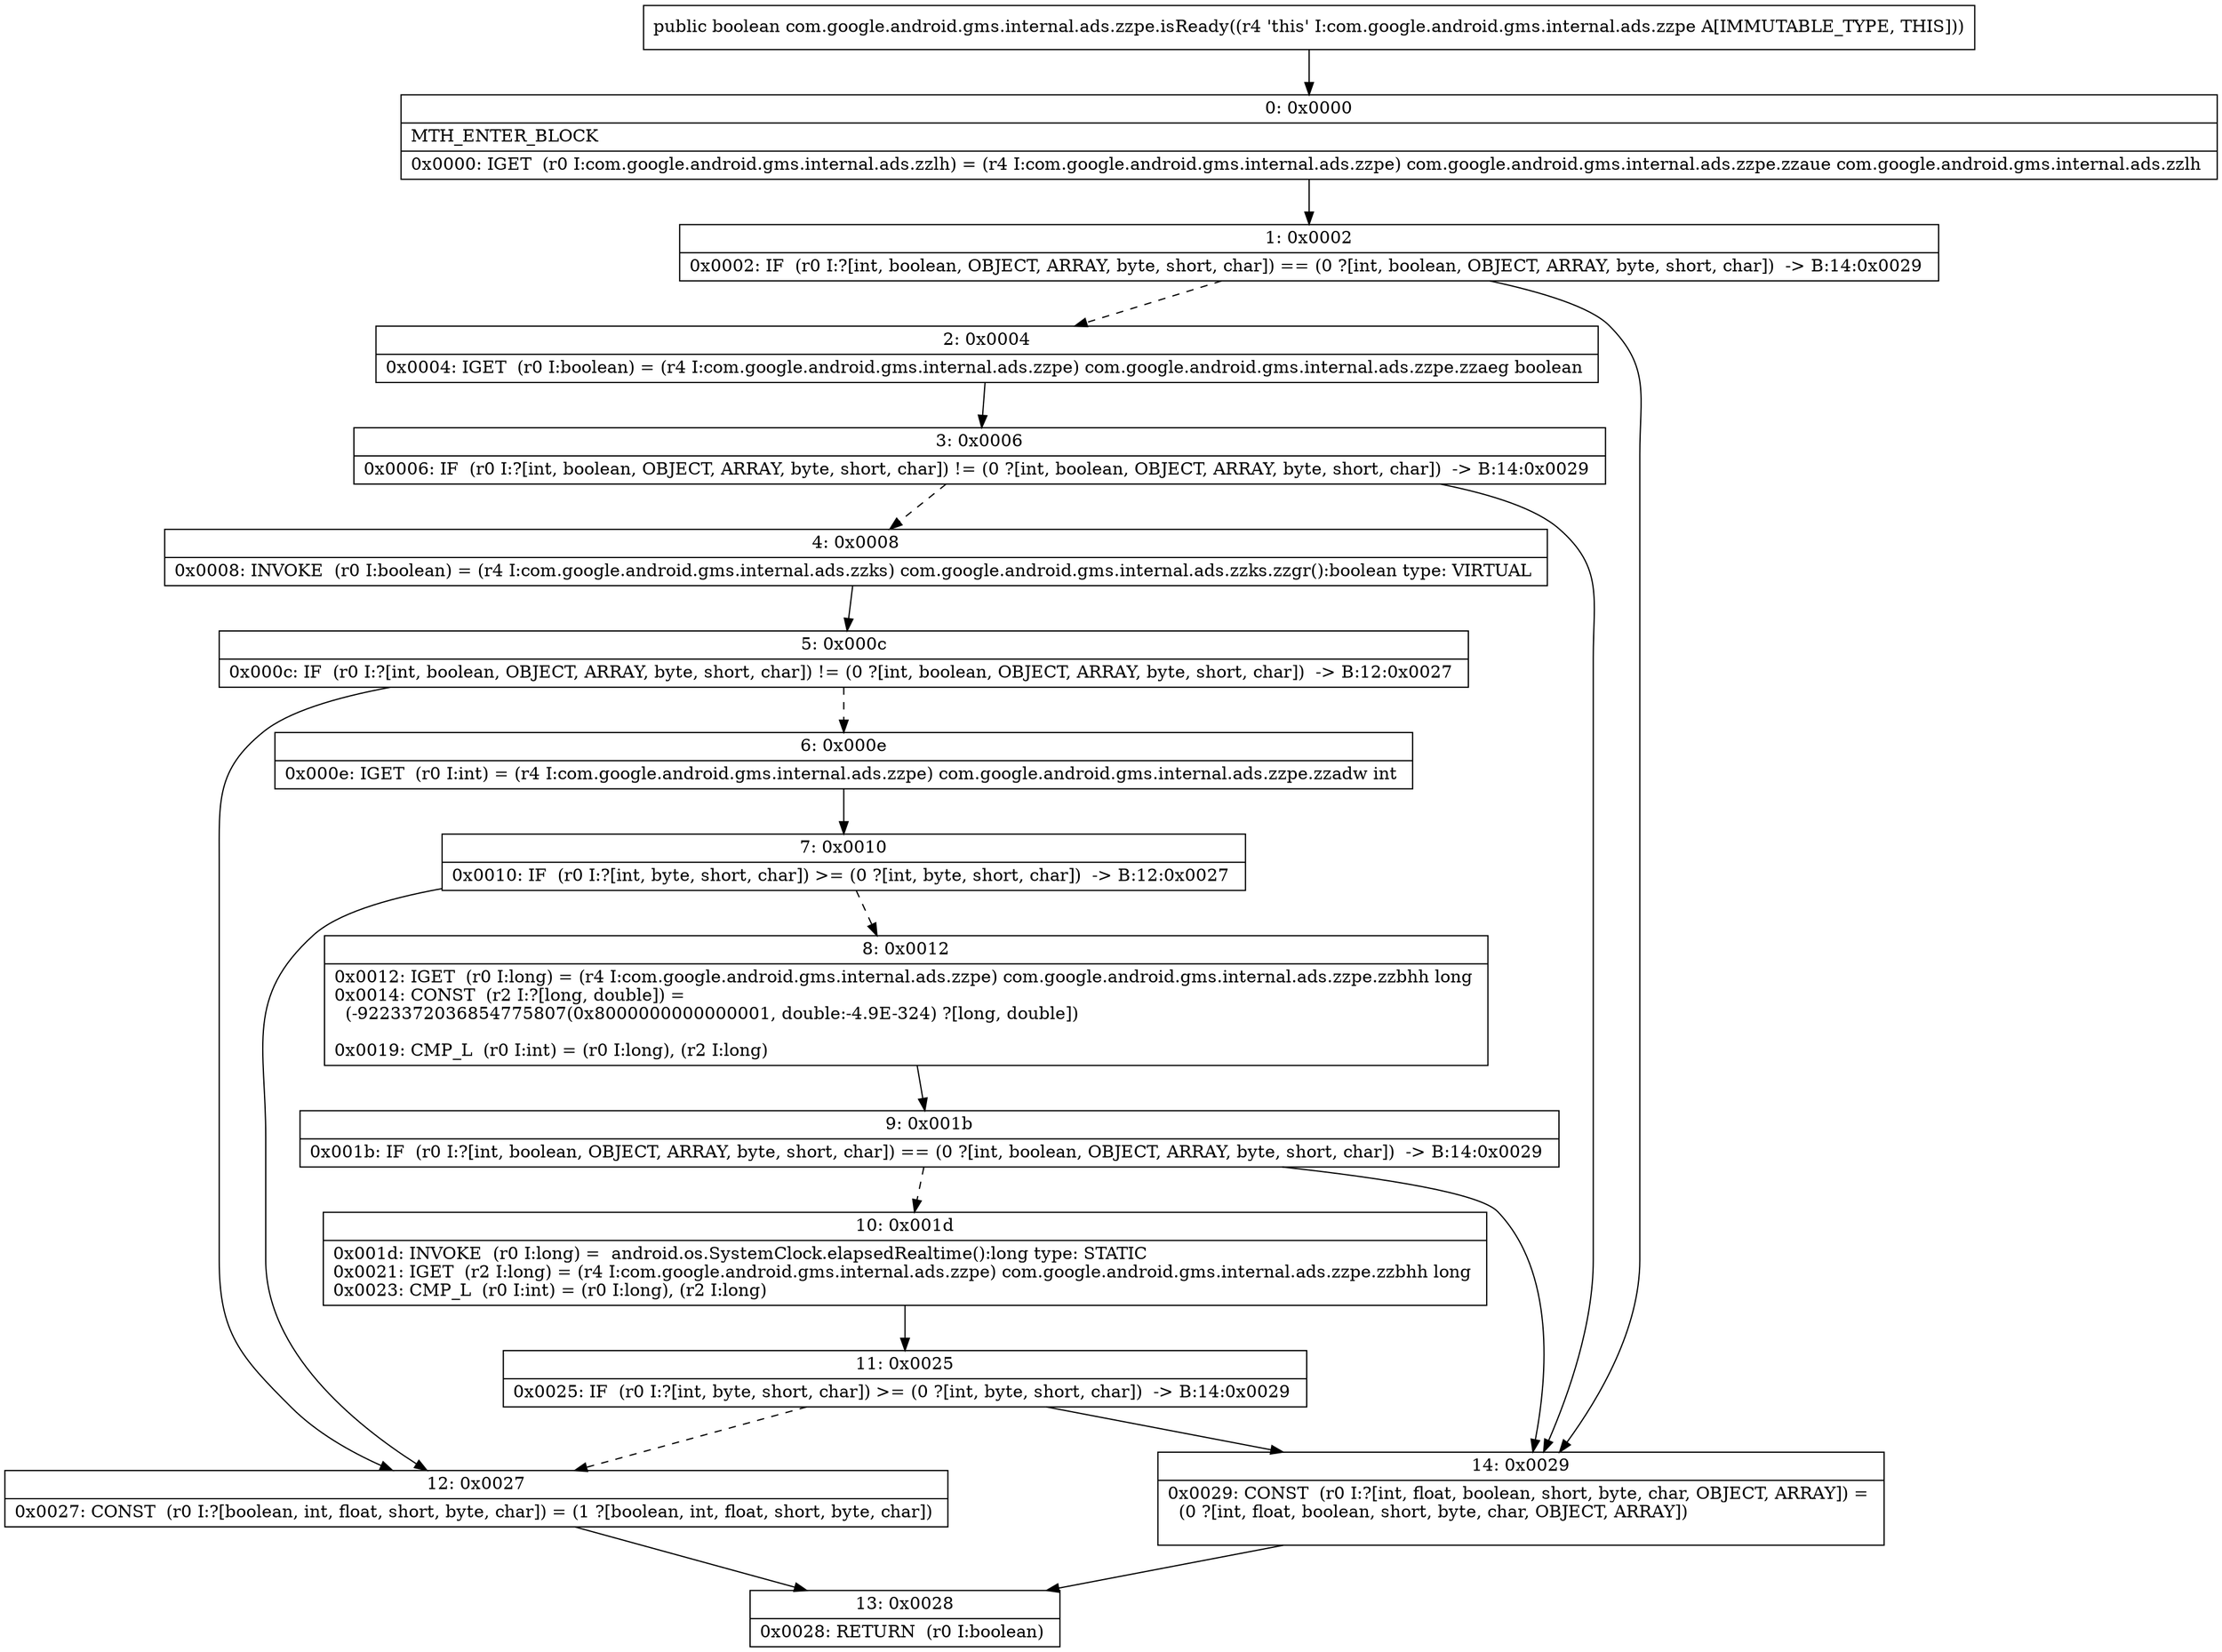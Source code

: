 digraph "CFG forcom.google.android.gms.internal.ads.zzpe.isReady()Z" {
Node_0 [shape=record,label="{0\:\ 0x0000|MTH_ENTER_BLOCK\l|0x0000: IGET  (r0 I:com.google.android.gms.internal.ads.zzlh) = (r4 I:com.google.android.gms.internal.ads.zzpe) com.google.android.gms.internal.ads.zzpe.zzaue com.google.android.gms.internal.ads.zzlh \l}"];
Node_1 [shape=record,label="{1\:\ 0x0002|0x0002: IF  (r0 I:?[int, boolean, OBJECT, ARRAY, byte, short, char]) == (0 ?[int, boolean, OBJECT, ARRAY, byte, short, char])  \-\> B:14:0x0029 \l}"];
Node_2 [shape=record,label="{2\:\ 0x0004|0x0004: IGET  (r0 I:boolean) = (r4 I:com.google.android.gms.internal.ads.zzpe) com.google.android.gms.internal.ads.zzpe.zzaeg boolean \l}"];
Node_3 [shape=record,label="{3\:\ 0x0006|0x0006: IF  (r0 I:?[int, boolean, OBJECT, ARRAY, byte, short, char]) != (0 ?[int, boolean, OBJECT, ARRAY, byte, short, char])  \-\> B:14:0x0029 \l}"];
Node_4 [shape=record,label="{4\:\ 0x0008|0x0008: INVOKE  (r0 I:boolean) = (r4 I:com.google.android.gms.internal.ads.zzks) com.google.android.gms.internal.ads.zzks.zzgr():boolean type: VIRTUAL \l}"];
Node_5 [shape=record,label="{5\:\ 0x000c|0x000c: IF  (r0 I:?[int, boolean, OBJECT, ARRAY, byte, short, char]) != (0 ?[int, boolean, OBJECT, ARRAY, byte, short, char])  \-\> B:12:0x0027 \l}"];
Node_6 [shape=record,label="{6\:\ 0x000e|0x000e: IGET  (r0 I:int) = (r4 I:com.google.android.gms.internal.ads.zzpe) com.google.android.gms.internal.ads.zzpe.zzadw int \l}"];
Node_7 [shape=record,label="{7\:\ 0x0010|0x0010: IF  (r0 I:?[int, byte, short, char]) \>= (0 ?[int, byte, short, char])  \-\> B:12:0x0027 \l}"];
Node_8 [shape=record,label="{8\:\ 0x0012|0x0012: IGET  (r0 I:long) = (r4 I:com.google.android.gms.internal.ads.zzpe) com.google.android.gms.internal.ads.zzpe.zzbhh long \l0x0014: CONST  (r2 I:?[long, double]) = \l  (\-9223372036854775807(0x8000000000000001, double:\-4.9E\-324) ?[long, double])\l \l0x0019: CMP_L  (r0 I:int) = (r0 I:long), (r2 I:long) \l}"];
Node_9 [shape=record,label="{9\:\ 0x001b|0x001b: IF  (r0 I:?[int, boolean, OBJECT, ARRAY, byte, short, char]) == (0 ?[int, boolean, OBJECT, ARRAY, byte, short, char])  \-\> B:14:0x0029 \l}"];
Node_10 [shape=record,label="{10\:\ 0x001d|0x001d: INVOKE  (r0 I:long) =  android.os.SystemClock.elapsedRealtime():long type: STATIC \l0x0021: IGET  (r2 I:long) = (r4 I:com.google.android.gms.internal.ads.zzpe) com.google.android.gms.internal.ads.zzpe.zzbhh long \l0x0023: CMP_L  (r0 I:int) = (r0 I:long), (r2 I:long) \l}"];
Node_11 [shape=record,label="{11\:\ 0x0025|0x0025: IF  (r0 I:?[int, byte, short, char]) \>= (0 ?[int, byte, short, char])  \-\> B:14:0x0029 \l}"];
Node_12 [shape=record,label="{12\:\ 0x0027|0x0027: CONST  (r0 I:?[boolean, int, float, short, byte, char]) = (1 ?[boolean, int, float, short, byte, char]) \l}"];
Node_13 [shape=record,label="{13\:\ 0x0028|0x0028: RETURN  (r0 I:boolean) \l}"];
Node_14 [shape=record,label="{14\:\ 0x0029|0x0029: CONST  (r0 I:?[int, float, boolean, short, byte, char, OBJECT, ARRAY]) = \l  (0 ?[int, float, boolean, short, byte, char, OBJECT, ARRAY])\l \l}"];
MethodNode[shape=record,label="{public boolean com.google.android.gms.internal.ads.zzpe.isReady((r4 'this' I:com.google.android.gms.internal.ads.zzpe A[IMMUTABLE_TYPE, THIS])) }"];
MethodNode -> Node_0;
Node_0 -> Node_1;
Node_1 -> Node_2[style=dashed];
Node_1 -> Node_14;
Node_2 -> Node_3;
Node_3 -> Node_4[style=dashed];
Node_3 -> Node_14;
Node_4 -> Node_5;
Node_5 -> Node_6[style=dashed];
Node_5 -> Node_12;
Node_6 -> Node_7;
Node_7 -> Node_8[style=dashed];
Node_7 -> Node_12;
Node_8 -> Node_9;
Node_9 -> Node_10[style=dashed];
Node_9 -> Node_14;
Node_10 -> Node_11;
Node_11 -> Node_12[style=dashed];
Node_11 -> Node_14;
Node_12 -> Node_13;
Node_14 -> Node_13;
}

